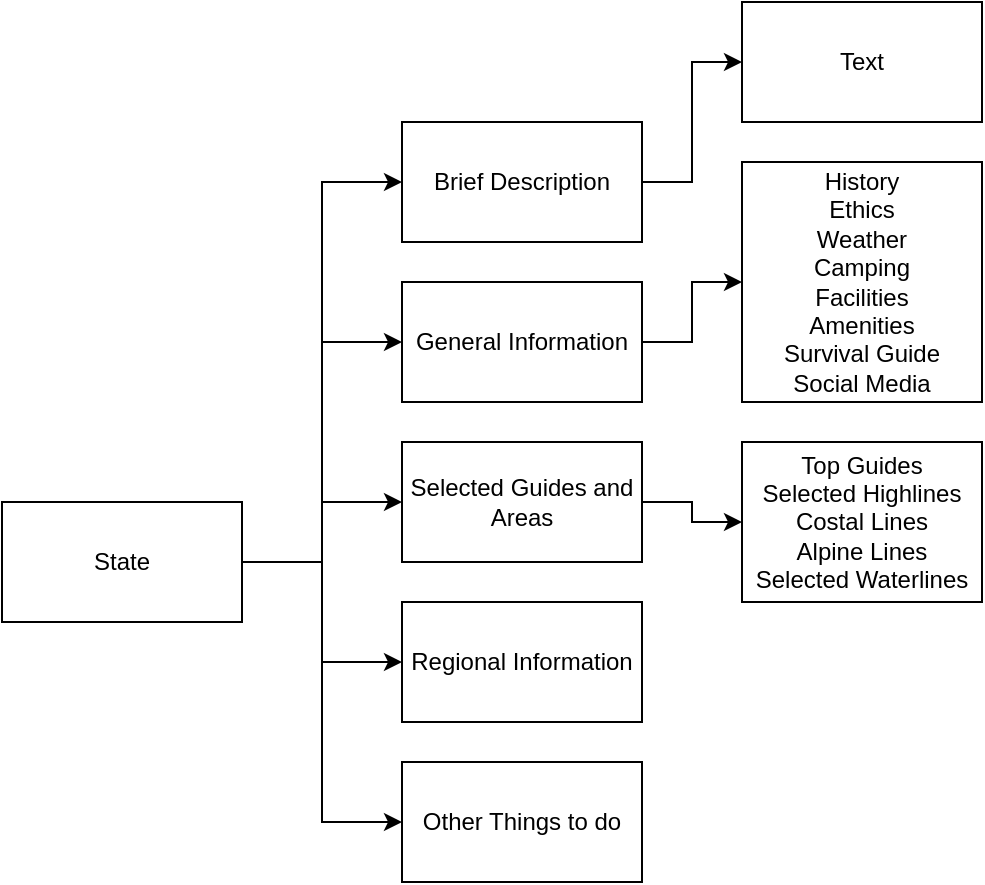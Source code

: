 <mxfile version="14.1.3" type="device"><diagram id="e1ASbrCxNR6z4wwTsFPv" name="Page-1"><mxGraphModel dx="1320" dy="914" grid="1" gridSize="10" guides="1" tooltips="1" connect="1" arrows="1" fold="1" page="0" pageScale="1" pageWidth="827" pageHeight="1169" background="none" math="0" shadow="0"><root><mxCell id="0"/><mxCell id="1" parent="0"/><mxCell id="UdhkNQYLb9hSRy-HproC-17" style="edgeStyle=orthogonalEdgeStyle;rounded=0;orthogonalLoop=1;jettySize=auto;html=1;exitX=1;exitY=0.5;exitDx=0;exitDy=0;entryX=0;entryY=0.5;entryDx=0;entryDy=0;" edge="1" parent="1" source="UdhkNQYLb9hSRy-HproC-10" target="UdhkNQYLb9hSRy-HproC-11"><mxGeometry relative="1" as="geometry"/></mxCell><mxCell id="UdhkNQYLb9hSRy-HproC-18" style="edgeStyle=orthogonalEdgeStyle;rounded=0;orthogonalLoop=1;jettySize=auto;html=1;entryX=0;entryY=0.5;entryDx=0;entryDy=0;" edge="1" parent="1" source="UdhkNQYLb9hSRy-HproC-10" target="UdhkNQYLb9hSRy-HproC-12"><mxGeometry relative="1" as="geometry"/></mxCell><mxCell id="UdhkNQYLb9hSRy-HproC-19" style="edgeStyle=orthogonalEdgeStyle;rounded=0;orthogonalLoop=1;jettySize=auto;html=1;entryX=0;entryY=0.5;entryDx=0;entryDy=0;" edge="1" parent="1" source="UdhkNQYLb9hSRy-HproC-10" target="UdhkNQYLb9hSRy-HproC-13"><mxGeometry relative="1" as="geometry"/></mxCell><mxCell id="UdhkNQYLb9hSRy-HproC-20" style="edgeStyle=orthogonalEdgeStyle;rounded=0;orthogonalLoop=1;jettySize=auto;html=1;entryX=0;entryY=0.5;entryDx=0;entryDy=0;" edge="1" parent="1" source="UdhkNQYLb9hSRy-HproC-10" target="UdhkNQYLb9hSRy-HproC-15"><mxGeometry relative="1" as="geometry"/></mxCell><mxCell id="UdhkNQYLb9hSRy-HproC-21" style="edgeStyle=orthogonalEdgeStyle;rounded=0;orthogonalLoop=1;jettySize=auto;html=1;entryX=0;entryY=0.5;entryDx=0;entryDy=0;" edge="1" parent="1" source="UdhkNQYLb9hSRy-HproC-10" target="UdhkNQYLb9hSRy-HproC-14"><mxGeometry relative="1" as="geometry"/></mxCell><mxCell id="UdhkNQYLb9hSRy-HproC-10" value="State" style="rounded=0;whiteSpace=wrap;html=1;" vertex="1" parent="1"><mxGeometry x="-110" y="230" width="120" height="60" as="geometry"/></mxCell><mxCell id="UdhkNQYLb9hSRy-HproC-22" style="edgeStyle=orthogonalEdgeStyle;rounded=0;orthogonalLoop=1;jettySize=auto;html=1;entryX=0;entryY=0.5;entryDx=0;entryDy=0;" edge="1" parent="1" source="UdhkNQYLb9hSRy-HproC-11" target="UdhkNQYLb9hSRy-HproC-16"><mxGeometry relative="1" as="geometry"/></mxCell><mxCell id="UdhkNQYLb9hSRy-HproC-11" value="Brief Description" style="rounded=0;whiteSpace=wrap;html=1;" vertex="1" parent="1"><mxGeometry x="90" y="40" width="120" height="60" as="geometry"/></mxCell><mxCell id="UdhkNQYLb9hSRy-HproC-24" style="edgeStyle=orthogonalEdgeStyle;rounded=0;orthogonalLoop=1;jettySize=auto;html=1;entryX=0;entryY=0.5;entryDx=0;entryDy=0;" edge="1" parent="1" source="UdhkNQYLb9hSRy-HproC-12" target="UdhkNQYLb9hSRy-HproC-23"><mxGeometry relative="1" as="geometry"/></mxCell><mxCell id="UdhkNQYLb9hSRy-HproC-12" value="General Information" style="rounded=0;whiteSpace=wrap;html=1;" vertex="1" parent="1"><mxGeometry x="90" y="120" width="120" height="60" as="geometry"/></mxCell><mxCell id="UdhkNQYLb9hSRy-HproC-26" style="edgeStyle=orthogonalEdgeStyle;rounded=0;orthogonalLoop=1;jettySize=auto;html=1;entryX=0;entryY=0.5;entryDx=0;entryDy=0;" edge="1" parent="1" source="UdhkNQYLb9hSRy-HproC-13" target="UdhkNQYLb9hSRy-HproC-25"><mxGeometry relative="1" as="geometry"/></mxCell><mxCell id="UdhkNQYLb9hSRy-HproC-13" value="Selected Guides and Areas" style="rounded=0;whiteSpace=wrap;html=1;" vertex="1" parent="1"><mxGeometry x="90" y="200" width="120" height="60" as="geometry"/></mxCell><mxCell id="UdhkNQYLb9hSRy-HproC-14" value="Other Things to do" style="rounded=0;whiteSpace=wrap;html=1;" vertex="1" parent="1"><mxGeometry x="90" y="360" width="120" height="60" as="geometry"/></mxCell><mxCell id="UdhkNQYLb9hSRy-HproC-15" value="Regional Information" style="rounded=0;whiteSpace=wrap;html=1;" vertex="1" parent="1"><mxGeometry x="90" y="280" width="120" height="60" as="geometry"/></mxCell><mxCell id="UdhkNQYLb9hSRy-HproC-16" value="Text" style="rounded=0;whiteSpace=wrap;html=1;" vertex="1" parent="1"><mxGeometry x="260" y="-20" width="120" height="60" as="geometry"/></mxCell><mxCell id="UdhkNQYLb9hSRy-HproC-23" value="History&lt;br&gt;Ethics&lt;br&gt;Weather&lt;br&gt;Camping&lt;br&gt;Facilities&lt;br&gt;Amenities&lt;br&gt;Survival Guide&lt;br&gt;Social Media" style="rounded=0;whiteSpace=wrap;html=1;" vertex="1" parent="1"><mxGeometry x="260" y="60" width="120" height="120" as="geometry"/></mxCell><mxCell id="UdhkNQYLb9hSRy-HproC-25" value="Top Guides&lt;br&gt;Selected Highlines&lt;br&gt;Costal Lines&lt;br&gt;Alpine Lines&lt;br&gt;Selected Waterlines" style="rounded=0;whiteSpace=wrap;html=1;" vertex="1" parent="1"><mxGeometry x="260" y="200" width="120" height="80" as="geometry"/></mxCell></root></mxGraphModel></diagram></mxfile>